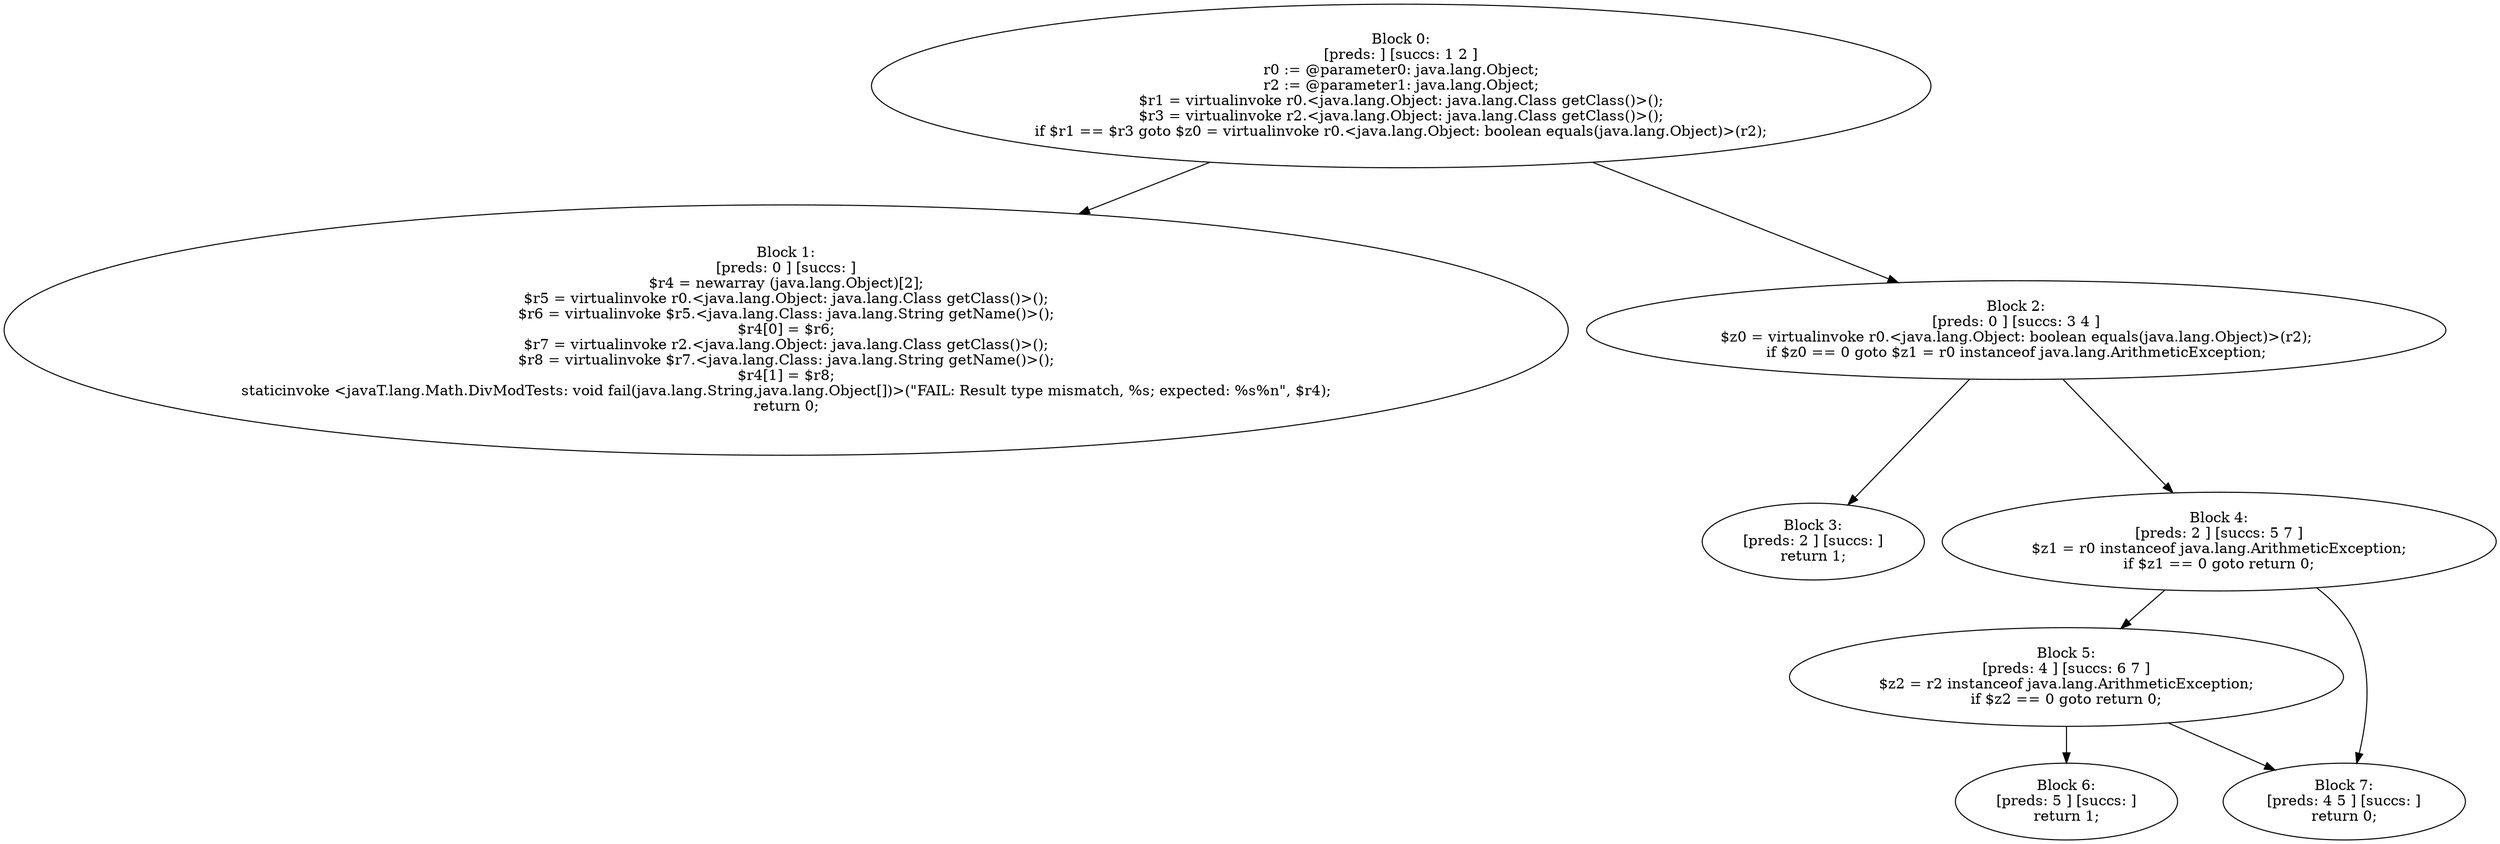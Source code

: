 digraph "unitGraph" {
    "Block 0:
[preds: ] [succs: 1 2 ]
r0 := @parameter0: java.lang.Object;
r2 := @parameter1: java.lang.Object;
$r1 = virtualinvoke r0.<java.lang.Object: java.lang.Class getClass()>();
$r3 = virtualinvoke r2.<java.lang.Object: java.lang.Class getClass()>();
if $r1 == $r3 goto $z0 = virtualinvoke r0.<java.lang.Object: boolean equals(java.lang.Object)>(r2);
"
    "Block 1:
[preds: 0 ] [succs: ]
$r4 = newarray (java.lang.Object)[2];
$r5 = virtualinvoke r0.<java.lang.Object: java.lang.Class getClass()>();
$r6 = virtualinvoke $r5.<java.lang.Class: java.lang.String getName()>();
$r4[0] = $r6;
$r7 = virtualinvoke r2.<java.lang.Object: java.lang.Class getClass()>();
$r8 = virtualinvoke $r7.<java.lang.Class: java.lang.String getName()>();
$r4[1] = $r8;
staticinvoke <javaT.lang.Math.DivModTests: void fail(java.lang.String,java.lang.Object[])>(\"FAIL: Result type mismatch, %s; expected: %s%n\", $r4);
return 0;
"
    "Block 2:
[preds: 0 ] [succs: 3 4 ]
$z0 = virtualinvoke r0.<java.lang.Object: boolean equals(java.lang.Object)>(r2);
if $z0 == 0 goto $z1 = r0 instanceof java.lang.ArithmeticException;
"
    "Block 3:
[preds: 2 ] [succs: ]
return 1;
"
    "Block 4:
[preds: 2 ] [succs: 5 7 ]
$z1 = r0 instanceof java.lang.ArithmeticException;
if $z1 == 0 goto return 0;
"
    "Block 5:
[preds: 4 ] [succs: 6 7 ]
$z2 = r2 instanceof java.lang.ArithmeticException;
if $z2 == 0 goto return 0;
"
    "Block 6:
[preds: 5 ] [succs: ]
return 1;
"
    "Block 7:
[preds: 4 5 ] [succs: ]
return 0;
"
    "Block 0:
[preds: ] [succs: 1 2 ]
r0 := @parameter0: java.lang.Object;
r2 := @parameter1: java.lang.Object;
$r1 = virtualinvoke r0.<java.lang.Object: java.lang.Class getClass()>();
$r3 = virtualinvoke r2.<java.lang.Object: java.lang.Class getClass()>();
if $r1 == $r3 goto $z0 = virtualinvoke r0.<java.lang.Object: boolean equals(java.lang.Object)>(r2);
"->"Block 1:
[preds: 0 ] [succs: ]
$r4 = newarray (java.lang.Object)[2];
$r5 = virtualinvoke r0.<java.lang.Object: java.lang.Class getClass()>();
$r6 = virtualinvoke $r5.<java.lang.Class: java.lang.String getName()>();
$r4[0] = $r6;
$r7 = virtualinvoke r2.<java.lang.Object: java.lang.Class getClass()>();
$r8 = virtualinvoke $r7.<java.lang.Class: java.lang.String getName()>();
$r4[1] = $r8;
staticinvoke <javaT.lang.Math.DivModTests: void fail(java.lang.String,java.lang.Object[])>(\"FAIL: Result type mismatch, %s; expected: %s%n\", $r4);
return 0;
";
    "Block 0:
[preds: ] [succs: 1 2 ]
r0 := @parameter0: java.lang.Object;
r2 := @parameter1: java.lang.Object;
$r1 = virtualinvoke r0.<java.lang.Object: java.lang.Class getClass()>();
$r3 = virtualinvoke r2.<java.lang.Object: java.lang.Class getClass()>();
if $r1 == $r3 goto $z0 = virtualinvoke r0.<java.lang.Object: boolean equals(java.lang.Object)>(r2);
"->"Block 2:
[preds: 0 ] [succs: 3 4 ]
$z0 = virtualinvoke r0.<java.lang.Object: boolean equals(java.lang.Object)>(r2);
if $z0 == 0 goto $z1 = r0 instanceof java.lang.ArithmeticException;
";
    "Block 2:
[preds: 0 ] [succs: 3 4 ]
$z0 = virtualinvoke r0.<java.lang.Object: boolean equals(java.lang.Object)>(r2);
if $z0 == 0 goto $z1 = r0 instanceof java.lang.ArithmeticException;
"->"Block 3:
[preds: 2 ] [succs: ]
return 1;
";
    "Block 2:
[preds: 0 ] [succs: 3 4 ]
$z0 = virtualinvoke r0.<java.lang.Object: boolean equals(java.lang.Object)>(r2);
if $z0 == 0 goto $z1 = r0 instanceof java.lang.ArithmeticException;
"->"Block 4:
[preds: 2 ] [succs: 5 7 ]
$z1 = r0 instanceof java.lang.ArithmeticException;
if $z1 == 0 goto return 0;
";
    "Block 4:
[preds: 2 ] [succs: 5 7 ]
$z1 = r0 instanceof java.lang.ArithmeticException;
if $z1 == 0 goto return 0;
"->"Block 5:
[preds: 4 ] [succs: 6 7 ]
$z2 = r2 instanceof java.lang.ArithmeticException;
if $z2 == 0 goto return 0;
";
    "Block 4:
[preds: 2 ] [succs: 5 7 ]
$z1 = r0 instanceof java.lang.ArithmeticException;
if $z1 == 0 goto return 0;
"->"Block 7:
[preds: 4 5 ] [succs: ]
return 0;
";
    "Block 5:
[preds: 4 ] [succs: 6 7 ]
$z2 = r2 instanceof java.lang.ArithmeticException;
if $z2 == 0 goto return 0;
"->"Block 6:
[preds: 5 ] [succs: ]
return 1;
";
    "Block 5:
[preds: 4 ] [succs: 6 7 ]
$z2 = r2 instanceof java.lang.ArithmeticException;
if $z2 == 0 goto return 0;
"->"Block 7:
[preds: 4 5 ] [succs: ]
return 0;
";
}

